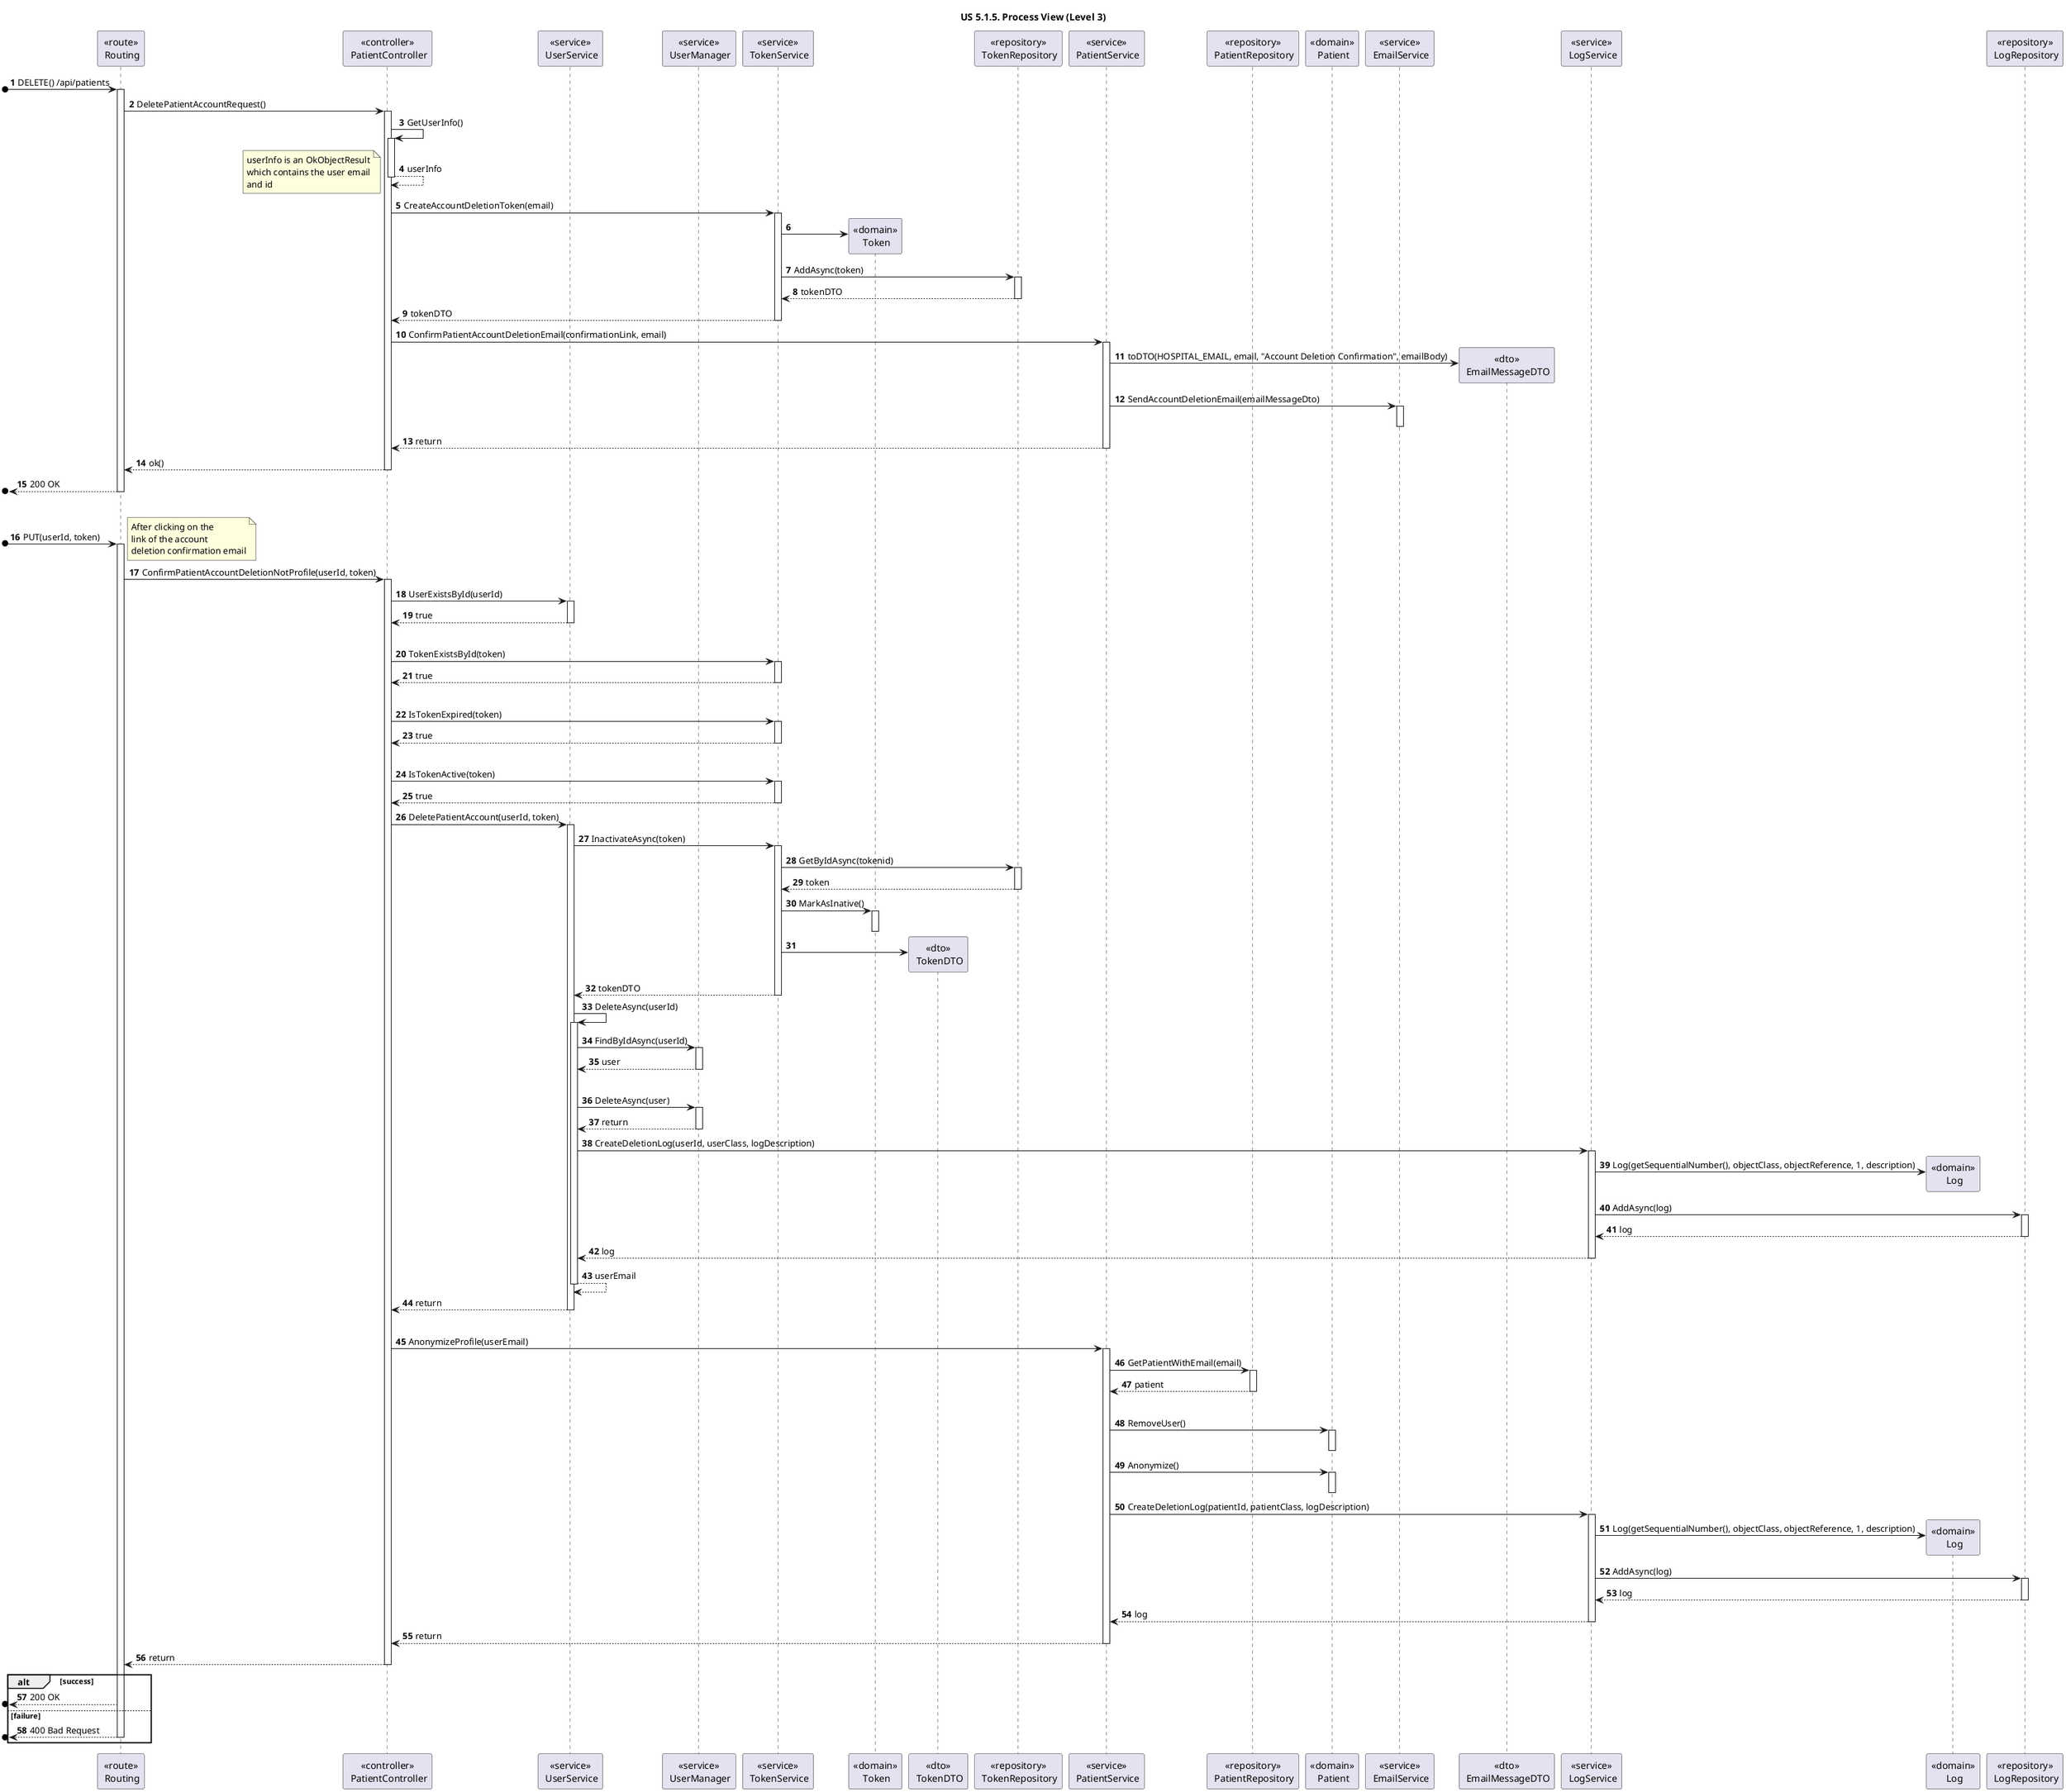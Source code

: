 @startuml
'https://plantuml.com/sequence-diagram

title "US 5.1.5. Process View (Level 3)"

autonumber

participant "<<route>>\n Routing" as ROUTE
participant "<<controller>>\n PatientController" as CONTROL

participant "<<service>>\n UserService" as AUTHServ

participant "<<service>>\n UserManager" as AUTHRepo

participant "<<service>>\n TokenService" as TOKENServ
participant "<<domain>>\n Token" as TOKEN
participant "<<dto>>\n TokenDTO" as TokenDTO
participant "<<repository>>\n TokenRepository" as TOKENRepo

participant "<<service>>\n PatientService" as PATIENTServ
participant "<<repository>>\n PatientRepository" as PATIENTRepo
participant "<<domain>>\n Patient" as PATIENT

participant "<<service>>\n EmailService" as EMAILServ
participant "<<dto>>\n EmailMessageDTO" as EmailDTO

participant "<<service>>\n LogService" as LogServ
participant "<<domain>>\n Log" as Log
participant "<<repository>>\n LogRepository" as LogRepo

[o-> ROUTE : DELETE() /api/patients
activate ROUTE

ROUTE -> CONTROL : DeletePatientAccountRequest()
activate CONTROL

CONTROL -> CONTROL : GetUserInfo()
activate CONTROL

CONTROL --> CONTROL : userInfo
note left
userInfo is an OkObjectResult
which contains the user email
and id
end note
deactivate CONTROL

CONTROL -> TOKENServ : CreateAccountDeletionToken(email)
activate TOKENServ

TOKENServ -> TOKEN ** :

TOKENServ -> TOKENRepo : AddAsync(token)
activate TOKENRepo

TOKENRepo --> TOKENServ : tokenDTO
deactivate TOKENRepo

TOKENServ --> CONTROL :tokenDTO
deactivate TOKENServ

CONTROL -> PATIENTServ : ConfirmPatientAccountDeletionEmail(confirmationLink, email)
activate PATIENTServ

PATIENTServ -> EmailDTO ** : toDTO(HOSPITAL_EMAIL, email, "Account Deletion Confirmation", emailBody)

PATIENTServ -> EMAILServ : SendAccountDeletionEmail(emailMessageDto)
activate EMAILServ
deactivate EMAILServ

PATIENTServ --> CONTROL : return
deactivate PATIENTServ

CONTROL --> ROUTE : ok()
deactivate CONTROL

[o<-- ROUTE : 200 OK
deactivate ROUTE

|||

'CONFIRMATION

[o-> ROUTE : PUT(userId, token)
note left
After clicking on the
link of the account
deletion confirmation email
end note
activate ROUTE

ROUTE -> CONTROL : ConfirmPatientAccountDeletionNotProfile(userId, token)
activate CONTROL

CONTROL -> AUTHServ : UserExistsById(userId)
activate AUTHServ

AUTHServ --> CONTROL : true
deactivate AUTHServ
|||
CONTROL -> TOKENServ : TokenExistsById(token)
activate TOKENServ

TOKENServ --> CONTROL : true
deactivate TOKENServ

|||
CONTROL -> TOKENServ : IsTokenExpired(token)
activate TOKENServ

TOKENServ --> CONTROL : true
deactivate TOKENServ

|||
CONTROL -> TOKENServ : IsTokenActive(token)
activate TOKENServ

TOKENServ --> CONTROL : true
deactivate TOKENServ

CONTROL -> AUTHServ : DeletePatientAccount(userId, token)
activate AUTHServ

AUTHServ -> TOKENServ : InactivateAsync(token)
activate TOKENServ

TOKENServ -> TOKENRepo : GetByIdAsync(tokenid)
activate TOKENRepo

TOKENRepo --> TOKENServ : token
deactivate TOKENRepo

TOKENServ -> TOKEN : MarkAsInative()
activate TOKEN
deactivate TOKEN

TOKENServ -> TokenDTO **

TOKENServ --> AUTHServ : tokenDTO
deactivate TOKENServ

AUTHServ -> AUTHServ :  DeleteAsync(userId)
activate AUTHServ

AUTHServ -> AUTHRepo : FindByIdAsync(userId)
activate AUTHRepo

AUTHRepo --> AUTHServ : user
deactivate AUTHRepo

|||

AUTHServ -> AUTHRepo : DeleteAsync(user)
activate AUTHRepo

AUTHRepo --> AUTHServ : return
deactivate AUTHRepo

AUTHServ -> LogServ : CreateDeletionLog(userId, userClass, logDescription)
activate LogServ

LogServ -> Log ** : Log(getSequentialNumber(), objectClass, objectReference, 1, description)

LogServ -> LogRepo : AddAsync(log)
activate LogRepo

LogRepo --> LogServ : log
deactivate LogRepo

LogServ --> AUTHServ : log
deactivate LogServ

AUTHServ --> AUTHServ : userEmail
deactivate AUTHServ

AUTHServ --> CONTROL : return
deactivate AUTHServ

|||

CONTROL -> PATIENTServ : AnonymizeProfile(userEmail)
activate PATIENTServ

PATIENTServ -> PATIENTRepo : GetPatientWithEmail(email)
activate PATIENTRepo

PATIENTRepo --> PATIENTServ : patient
deactivate PATIENTRepo

|||

PATIENTServ -> PATIENT : RemoveUser()
activate PATIENT
deactivate PATIENT

PATIENTServ -> PATIENT : Anonymize()
activate PATIENT
deactivate PATIENT


PATIENTServ -> LogServ : CreateDeletionLog(patientId, patientClass, logDescription)
activate LogServ

LogServ -> Log ** : Log(getSequentialNumber(), objectClass, objectReference, 1, description)

LogServ -> LogRepo : AddAsync(log)
activate LogRepo

LogRepo --> LogServ : log
deactivate LogRepo

LogServ --> PATIENTServ : log
deactivate LogServ

PATIENTServ --> CONTROL : return
deactivate PATIENTServ

CONTROL --> ROUTE : return
deactivate CONTROL

alt success
[o<-- ROUTE : 200 OK

else failure

[o<-- ROUTE : 400 Bad Request
deactivate ROUTE
end alt

@enduml